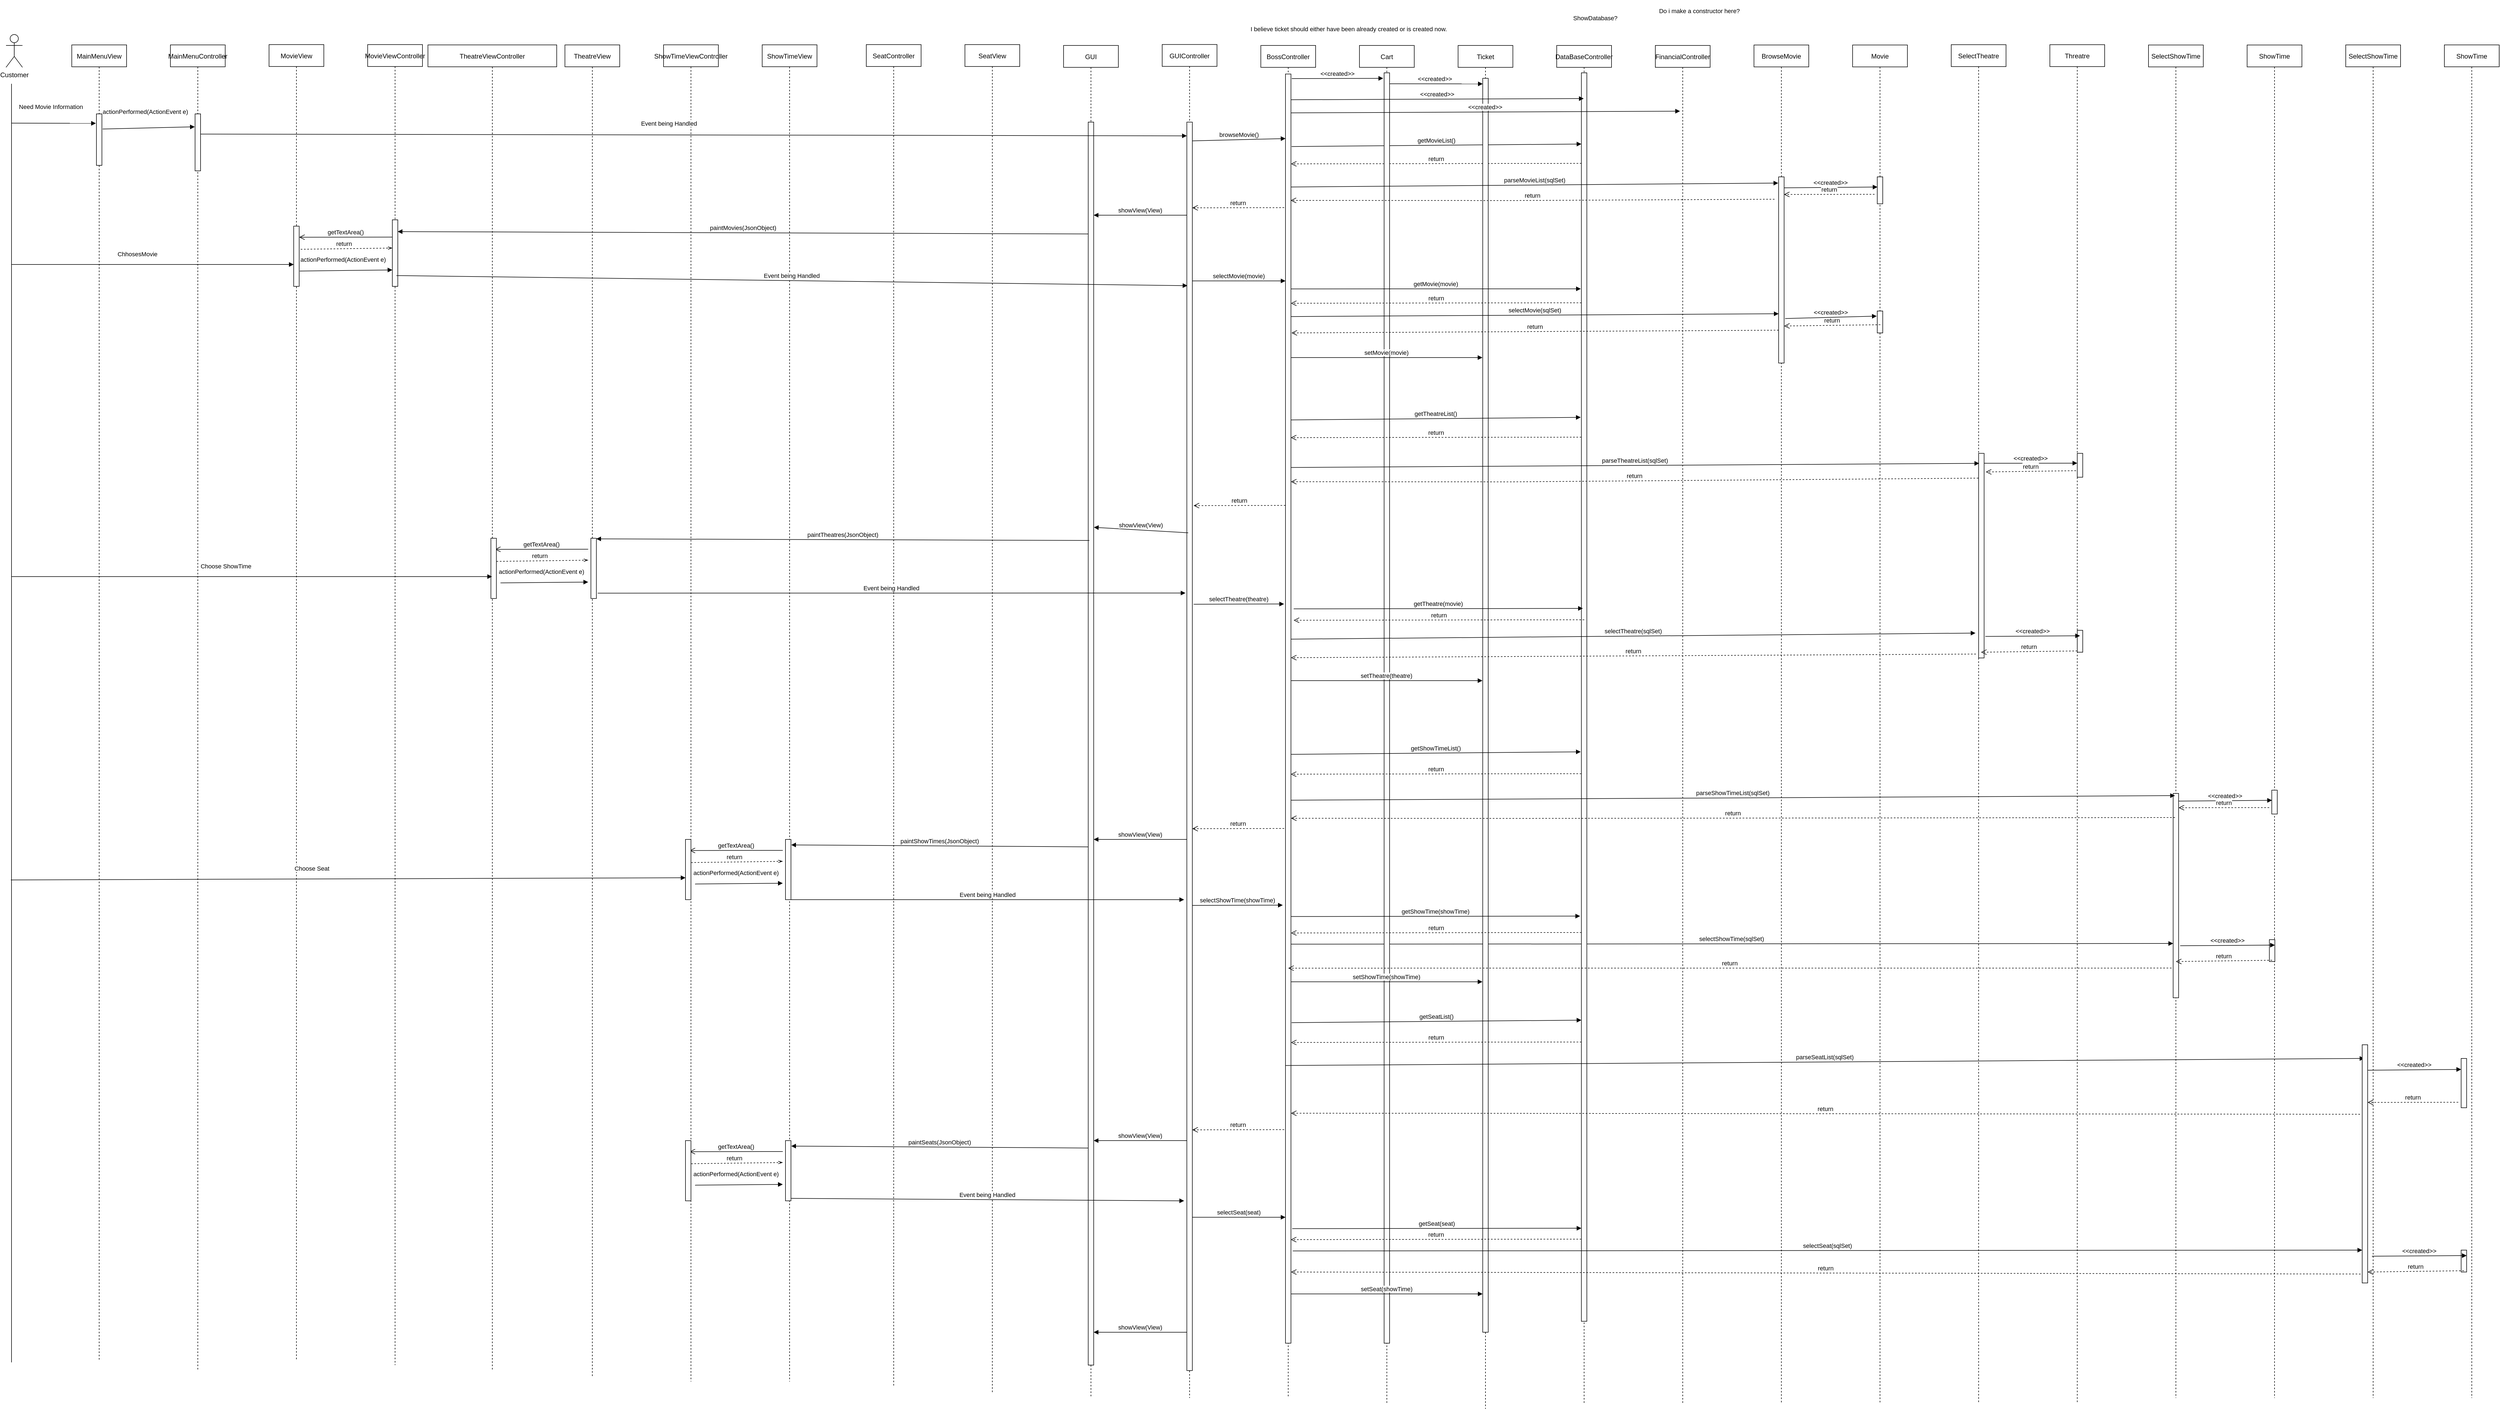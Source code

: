 <mxfile version="13.10.0" type="device"><diagram id="RpcwMZ3hJ1o9VPm2dOrJ" name="Page-1"><mxGraphModel dx="7221" dy="3519" grid="1" gridSize="10" guides="1" tooltips="1" connect="1" arrows="1" fold="1" page="1" pageScale="1" pageWidth="827" pageHeight="1169" math="0" shadow="0"><root><mxCell id="0"/><mxCell id="1" parent="0"/><mxCell id="SmkIMqeIg3POfSPbGRKb-4" value="GUI" style="shape=umlLifeline;perimeter=lifelinePerimeter;container=1;collapsible=0;recursiveResize=0;rounded=0;shadow=0;strokeWidth=1;" vertex="1" parent="1"><mxGeometry x="120" y="80" width="100" height="2470" as="geometry"/></mxCell><mxCell id="SmkIMqeIg3POfSPbGRKb-5" value="BossController" style="shape=umlLifeline;perimeter=lifelinePerimeter;container=1;collapsible=0;recursiveResize=0;rounded=0;shadow=0;strokeWidth=1;" vertex="1" parent="1"><mxGeometry x="480" y="80" width="100" height="2470" as="geometry"/></mxCell><mxCell id="SmkIMqeIg3POfSPbGRKb-6" value="Cart" style="shape=umlLifeline;perimeter=lifelinePerimeter;container=1;collapsible=0;recursiveResize=0;rounded=0;shadow=0;strokeWidth=1;" vertex="1" parent="1"><mxGeometry x="660" y="80" width="100" height="2480" as="geometry"/></mxCell><mxCell id="SmkIMqeIg3POfSPbGRKb-7" value="&lt;&lt;created&gt;&gt;" style="verticalAlign=bottom;endArrow=block;entryX=-0.168;entryY=0.053;shadow=0;strokeWidth=1;exitX=1.152;exitY=0.05;exitDx=0;exitDy=0;exitPerimeter=0;entryDx=0;entryDy=0;entryPerimeter=0;" edge="1" parent="1"><mxGeometry relative="1" as="geometry"><mxPoint x="536.52" y="140.5" as="sourcePoint"/><mxPoint x="703.32" y="140.07" as="targetPoint"/></mxGeometry></mxCell><mxCell id="SmkIMqeIg3POfSPbGRKb-8" value="I believe ticket should either have been already created or is created now." style="edgeLabel;html=1;align=center;verticalAlign=middle;resizable=0;points=[];" vertex="1" connectable="0" parent="SmkIMqeIg3POfSPbGRKb-7"><mxGeometry x="0.164" y="1" relative="1" as="geometry"><mxPoint x="6.14" y="-89" as="offset"/></mxGeometry></mxCell><mxCell id="SmkIMqeIg3POfSPbGRKb-9" value="Ticket" style="shape=umlLifeline;perimeter=lifelinePerimeter;container=1;collapsible=0;recursiveResize=0;rounded=0;shadow=0;strokeWidth=1;" vertex="1" parent="1"><mxGeometry x="840" y="80" width="100" height="2490" as="geometry"/></mxCell><mxCell id="SmkIMqeIg3POfSPbGRKb-10" value="&lt;&lt;created&gt;&gt;" style="verticalAlign=bottom;endArrow=block;entryX=-0.086;entryY=0.001;shadow=0;strokeWidth=1;entryDx=0;entryDy=0;entryPerimeter=0;" edge="1" parent="1"><mxGeometry relative="1" as="geometry"><mxPoint x="710.86" y="150" as="sourcePoint"/><mxPoint x="885" y="150.19" as="targetPoint"/></mxGeometry></mxCell><mxCell id="SmkIMqeIg3POfSPbGRKb-11" value="BrowseMovie" style="shape=umlLifeline;perimeter=lifelinePerimeter;container=1;collapsible=0;recursiveResize=0;rounded=0;shadow=0;strokeWidth=1;" vertex="1" parent="1"><mxGeometry x="1380" y="79.17" width="100" height="2480.83" as="geometry"/></mxCell><mxCell id="SmkIMqeIg3POfSPbGRKb-12" value="Movie" style="shape=umlLifeline;perimeter=lifelinePerimeter;container=1;collapsible=0;recursiveResize=0;rounded=0;shadow=0;strokeWidth=1;" vertex="1" parent="1"><mxGeometry x="1560" y="79.17" width="100" height="2480.83" as="geometry"/></mxCell><mxCell id="SmkIMqeIg3POfSPbGRKb-13" value="" style="points=[];perimeter=orthogonalPerimeter;rounded=0;shadow=0;strokeWidth=1;" vertex="1" parent="SmkIMqeIg3POfSPbGRKb-12"><mxGeometry x="45" y="240.83" width="10" height="49.17" as="geometry"/></mxCell><mxCell id="SmkIMqeIg3POfSPbGRKb-47" value="" style="points=[];perimeter=orthogonalPerimeter;rounded=0;shadow=0;strokeWidth=1;" vertex="1" parent="SmkIMqeIg3POfSPbGRKb-12"><mxGeometry x="45" y="485.83" width="10" height="40" as="geometry"/></mxCell><mxCell id="SmkIMqeIg3POfSPbGRKb-14" value="SelectTheatre" style="shape=umlLifeline;perimeter=lifelinePerimeter;container=1;collapsible=0;recursiveResize=0;rounded=0;shadow=0;strokeWidth=1;" vertex="1" parent="1"><mxGeometry x="1740" y="78.6" width="100" height="2481.4" as="geometry"/></mxCell><mxCell id="SmkIMqeIg3POfSPbGRKb-15" value="" style="points=[];perimeter=orthogonalPerimeter;rounded=0;shadow=0;strokeWidth=1;" vertex="1" parent="SmkIMqeIg3POfSPbGRKb-14"><mxGeometry x="50" y="746.31" width="10" height="373.69" as="geometry"/></mxCell><mxCell id="SmkIMqeIg3POfSPbGRKb-255" value="selectShowTime(sqlSet)" style="verticalAlign=bottom;endArrow=block;entryX=-0.3;entryY=0.779;shadow=0;strokeWidth=1;entryDx=0;entryDy=0;entryPerimeter=0;" edge="1" parent="SmkIMqeIg3POfSPbGRKb-14"><mxGeometry relative="1" as="geometry"><mxPoint x="-1206.72" y="1642.69" as="sourcePoint"/><mxPoint x="405" y="1641.398" as="targetPoint"/></mxGeometry></mxCell><mxCell id="SmkIMqeIg3POfSPbGRKb-16" value="Threatre" style="shape=umlLifeline;perimeter=lifelinePerimeter;container=1;collapsible=0;recursiveResize=0;rounded=0;shadow=0;strokeWidth=1;" vertex="1" parent="1"><mxGeometry x="1920" y="78.6" width="100" height="2481.4" as="geometry"/></mxCell><mxCell id="SmkIMqeIg3POfSPbGRKb-17" value="" style="points=[];perimeter=orthogonalPerimeter;rounded=0;shadow=0;strokeWidth=1;" vertex="1" parent="SmkIMqeIg3POfSPbGRKb-16"><mxGeometry x="50" y="746.31" width="10" height="43.63" as="geometry"/></mxCell><mxCell id="SmkIMqeIg3POfSPbGRKb-18" value="SelectShowTime" style="shape=umlLifeline;perimeter=lifelinePerimeter;container=1;collapsible=0;recursiveResize=0;rounded=0;shadow=0;strokeWidth=1;" vertex="1" parent="1"><mxGeometry x="2100" y="79.17" width="100" height="2470.83" as="geometry"/></mxCell><mxCell id="SmkIMqeIg3POfSPbGRKb-268" value="" style="points=[];perimeter=orthogonalPerimeter;rounded=0;shadow=0;strokeWidth=1;" vertex="1" parent="SmkIMqeIg3POfSPbGRKb-18"><mxGeometry x="45" y="1366.81" width="10" height="373.19" as="geometry"/></mxCell><mxCell id="SmkIMqeIg3POfSPbGRKb-19" value="ShowTime" style="shape=umlLifeline;perimeter=lifelinePerimeter;container=1;collapsible=0;recursiveResize=0;rounded=0;shadow=0;strokeWidth=1;" vertex="1" parent="1"><mxGeometry x="2280" y="79.17" width="100" height="2470.83" as="geometry"/></mxCell><mxCell id="SmkIMqeIg3POfSPbGRKb-269" value="" style="points=[];perimeter=orthogonalPerimeter;rounded=0;shadow=0;strokeWidth=1;" vertex="1" parent="SmkIMqeIg3POfSPbGRKb-19"><mxGeometry x="45" y="1360.83" width="10" height="43.63" as="geometry"/></mxCell><mxCell id="SmkIMqeIg3POfSPbGRKb-270" value="&lt;&lt;created&gt;&gt;" style="verticalAlign=bottom;endArrow=block;shadow=0;strokeWidth=1;exitX=1.133;exitY=0.064;exitDx=0;exitDy=0;exitPerimeter=0;entryX=0.171;entryY=0.054;entryDx=0;entryDy=0;entryPerimeter=0;" edge="1" parent="SmkIMqeIg3POfSPbGRKb-19"><mxGeometry relative="1" as="geometry"><mxPoint x="-125.0" y="1380.83" as="sourcePoint"/><mxPoint x="45.38" y="1379.39" as="targetPoint"/></mxGeometry></mxCell><mxCell id="SmkIMqeIg3POfSPbGRKb-271" value="return" style="verticalAlign=bottom;endArrow=open;dashed=1;endSize=8;shadow=0;strokeWidth=1;entryX=0.971;entryY=0.357;entryDx=0;entryDy=0;entryPerimeter=0;" edge="1" parent="SmkIMqeIg3POfSPbGRKb-19"><mxGeometry relative="1" as="geometry"><mxPoint x="-125.0" y="1392.96" as="targetPoint"/><mxPoint x="40.29" y="1392.66" as="sourcePoint"/></mxGeometry></mxCell><mxCell id="SmkIMqeIg3POfSPbGRKb-22" value="DataBaseController" style="shape=umlLifeline;perimeter=lifelinePerimeter;container=1;collapsible=0;recursiveResize=0;rounded=0;shadow=0;strokeWidth=1;" vertex="1" parent="1"><mxGeometry x="1020" y="80" width="100" height="2480" as="geometry"/></mxCell><mxCell id="SmkIMqeIg3POfSPbGRKb-23" value="FinancialController" style="shape=umlLifeline;perimeter=lifelinePerimeter;container=1;collapsible=0;recursiveResize=0;rounded=0;shadow=0;strokeWidth=1;" vertex="1" parent="1"><mxGeometry x="1200" y="80" width="100" height="2480" as="geometry"/></mxCell><mxCell id="SmkIMqeIg3POfSPbGRKb-26" value="ShowDatabase?" style="edgeLabel;html=1;align=center;verticalAlign=middle;resizable=0;points=[];" vertex="1" connectable="0" parent="1"><mxGeometry x="1090.001" y="30.0" as="geometry"/></mxCell><mxCell id="SmkIMqeIg3POfSPbGRKb-27" value="&lt;br&gt;Do i make a constructor here?" style="edgeLabel;html=1;align=center;verticalAlign=middle;resizable=0;points=[];" vertex="1" connectable="0" parent="1"><mxGeometry x="1279.998" y="10.0" as="geometry"/></mxCell><mxCell id="SmkIMqeIg3POfSPbGRKb-31" value="return" style="verticalAlign=bottom;endArrow=open;dashed=1;endSize=8;exitX=0.055;exitY=0.19;shadow=0;strokeWidth=1;exitDx=0;exitDy=0;exitPerimeter=0;entryX=1.029;entryY=0.194;entryDx=0;entryDy=0;entryPerimeter=0;" edge="1" parent="1"><mxGeometry relative="1" as="geometry"><mxPoint x="535" y="296.25" as="targetPoint"/><mxPoint x="1065.26" y="295.41" as="sourcePoint"/><Array as="points"><mxPoint x="934.71" y="295.51"/></Array></mxGeometry></mxCell><mxCell id="SmkIMqeIg3POfSPbGRKb-37" value="getMovieList()" style="verticalAlign=bottom;endArrow=block;shadow=0;strokeWidth=1;exitX=1.12;exitY=0.631;exitDx=0;exitDy=0;exitPerimeter=0;" edge="1" parent="1"><mxGeometry relative="1" as="geometry"><mxPoint x="536.2" y="264.68" as="sourcePoint"/><mxPoint x="1065" y="260" as="targetPoint"/></mxGeometry></mxCell><mxCell id="SmkIMqeIg3POfSPbGRKb-39" value="browseMovie()" style="verticalAlign=bottom;endArrow=block;entryX=0;entryY=0.093;shadow=0;strokeWidth=1;entryDx=0;entryDy=0;entryPerimeter=0;exitX=1.043;exitY=0.015;exitDx=0;exitDy=0;exitPerimeter=0;" edge="1" parent="1" source="SmkIMqeIg3POfSPbGRKb-212"><mxGeometry relative="1" as="geometry"><mxPoint x="360" y="250.47" as="sourcePoint"/><mxPoint x="525" y="250" as="targetPoint"/></mxGeometry></mxCell><mxCell id="SmkIMqeIg3POfSPbGRKb-41" value="return" style="verticalAlign=bottom;endArrow=open;dashed=1;endSize=8;exitX=0;exitY=0.39;shadow=0;strokeWidth=1;exitDx=0;exitDy=0;exitPerimeter=0;entryX=1.24;entryY=0.433;entryDx=0;entryDy=0;entryPerimeter=0;" edge="1" parent="1"><mxGeometry relative="1" as="geometry"><mxPoint x="355" y="376.54" as="targetPoint"/><mxPoint x="522.6" y="376.17" as="sourcePoint"/></mxGeometry></mxCell><mxCell id="SmkIMqeIg3POfSPbGRKb-43" value="&lt;&lt;created&gt;&gt;" style="verticalAlign=bottom;endArrow=block;shadow=0;strokeWidth=1;exitX=1.133;exitY=0.064;exitDx=0;exitDy=0;exitPerimeter=0;entryX=0.171;entryY=0.054;entryDx=0;entryDy=0;entryPerimeter=0;" edge="1" parent="1"><mxGeometry relative="1" as="geometry"><mxPoint x="1435" y="340" as="sourcePoint"/><mxPoint x="1605.38" y="338.56" as="targetPoint"/></mxGeometry></mxCell><mxCell id="SmkIMqeIg3POfSPbGRKb-44" value="return" style="verticalAlign=bottom;endArrow=open;dashed=1;endSize=8;shadow=0;strokeWidth=1;entryX=0.971;entryY=0.357;entryDx=0;entryDy=0;entryPerimeter=0;" edge="1" parent="1"><mxGeometry relative="1" as="geometry"><mxPoint x="1434.71" y="352.13" as="targetPoint"/><mxPoint x="1600" y="351.83" as="sourcePoint"/></mxGeometry></mxCell><mxCell id="SmkIMqeIg3POfSPbGRKb-45" value="return" style="verticalAlign=bottom;endArrow=open;dashed=1;endSize=8;shadow=0;strokeWidth=1;entryX=1.24;entryY=0.811;entryDx=0;entryDy=0;entryPerimeter=0;exitX=0.3;exitY=0.993;exitDx=0;exitDy=0;exitPerimeter=0;" edge="1" parent="1"><mxGeometry relative="1" as="geometry"><mxPoint x="1435" y="592.37" as="targetPoint"/><mxPoint x="1610.6" y="590.0" as="sourcePoint"/></mxGeometry></mxCell><mxCell id="SmkIMqeIg3POfSPbGRKb-46" value="&lt;&lt;created&gt;&gt;" style="verticalAlign=bottom;endArrow=block;shadow=0;strokeWidth=1;exitX=1.186;exitY=0.761;exitDx=0;exitDy=0;exitPerimeter=0;entryX=-0.095;entryY=0.233;entryDx=0;entryDy=0;entryPerimeter=0;" edge="1" parent="1" source="SmkIMqeIg3POfSPbGRKb-71" target="SmkIMqeIg3POfSPbGRKb-47"><mxGeometry relative="1" as="geometry"><mxPoint x="1435" y="611.17" as="sourcePoint"/><mxPoint x="1607.8" y="610" as="targetPoint"/></mxGeometry></mxCell><mxCell id="SmkIMqeIg3POfSPbGRKb-48" value="" style="points=[];perimeter=orthogonalPerimeter;rounded=0;shadow=0;strokeWidth=1;" vertex="1" parent="1"><mxGeometry x="705" y="130" width="10" height="2320" as="geometry"/></mxCell><mxCell id="SmkIMqeIg3POfSPbGRKb-49" value="" style="points=[];perimeter=orthogonalPerimeter;rounded=0;shadow=0;strokeWidth=1;" vertex="1" parent="1"><mxGeometry x="885" y="140" width="10" height="2290" as="geometry"/></mxCell><mxCell id="SmkIMqeIg3POfSPbGRKb-50" value="" style="points=[];perimeter=orthogonalPerimeter;rounded=0;shadow=0;strokeWidth=1;" vertex="1" parent="1"><mxGeometry x="525" y="132.17" width="10" height="2317.83" as="geometry"/></mxCell><mxCell id="SmkIMqeIg3POfSPbGRKb-51" value="" style="points=[];perimeter=orthogonalPerimeter;rounded=0;shadow=0;strokeWidth=1;" vertex="1" parent="1"><mxGeometry x="1065" y="130" width="10" height="2280" as="geometry"/></mxCell><mxCell id="SmkIMqeIg3POfSPbGRKb-52" value="" style="points=[];perimeter=orthogonalPerimeter;rounded=0;shadow=0;strokeWidth=1;" vertex="1" parent="1"><mxGeometry x="1970" y="1148.11" width="10" height="40" as="geometry"/></mxCell><mxCell id="SmkIMqeIg3POfSPbGRKb-54" value="return" style="verticalAlign=bottom;endArrow=open;dashed=1;endSize=8;exitX=0.055;exitY=0.19;shadow=0;strokeWidth=1;exitDx=0;exitDy=0;exitPerimeter=0;entryX=1.029;entryY=0.194;entryDx=0;entryDy=0;entryPerimeter=0;" edge="1" parent="1"><mxGeometry relative="1" as="geometry"><mxPoint x="534.74" y="796.25" as="targetPoint"/><mxPoint x="1065" y="795.41" as="sourcePoint"/><Array as="points"><mxPoint x="934.45" y="795.51"/></Array></mxGeometry></mxCell><mxCell id="SmkIMqeIg3POfSPbGRKb-55" value="parseTheatreList(sqlSet)" style="verticalAlign=bottom;endArrow=block;shadow=0;strokeWidth=1;exitX=1.24;exitY=0.296;exitDx=0;exitDy=0;exitPerimeter=0;entryX=0.105;entryY=0.049;entryDx=0;entryDy=0;entryPerimeter=0;" edge="1" parent="1" target="SmkIMqeIg3POfSPbGRKb-15"><mxGeometry relative="1" as="geometry"><mxPoint x="535" y="850.69" as="sourcePoint"/><mxPoint x="1786.41" y="844.15" as="targetPoint"/></mxGeometry></mxCell><mxCell id="SmkIMqeIg3POfSPbGRKb-56" value="return" style="verticalAlign=bottom;endArrow=open;dashed=1;endSize=8;exitX=0.496;exitY=0.319;shadow=0;strokeWidth=1;exitDx=0;exitDy=0;exitPerimeter=0;entryX=0.944;entryY=0.704;entryDx=0;entryDy=0;entryPerimeter=0;" edge="1" parent="1" source="SmkIMqeIg3POfSPbGRKb-14"><mxGeometry relative="1" as="geometry"><mxPoint x="535" y="876.692" as="targetPoint"/><mxPoint x="1782.5" y="874.96" as="sourcePoint"/><Array as="points"><mxPoint x="939.7" y="876.97"/></Array></mxGeometry></mxCell><mxCell id="SmkIMqeIg3POfSPbGRKb-57" value="selectTheatre(sqlSet)" style="verticalAlign=bottom;endArrow=block;entryX=-0.083;entryY=0.654;shadow=0;strokeWidth=1;entryDx=0;entryDy=0;entryPerimeter=0;" edge="1" parent="1"><mxGeometry relative="1" as="geometry"><mxPoint x="535.28" y="1164.19" as="sourcePoint"/><mxPoint x="1784.17" y="1153.13" as="targetPoint"/></mxGeometry></mxCell><mxCell id="SmkIMqeIg3POfSPbGRKb-58" value="return" style="verticalAlign=bottom;endArrow=open;dashed=1;endSize=8;shadow=0;strokeWidth=1;entryX=1.2;entryY=0.599;entryDx=0;entryDy=0;entryPerimeter=0;exitX=0;exitY=0.949;exitDx=0;exitDy=0;exitPerimeter=0;" edge="1" parent="1"><mxGeometry relative="1" as="geometry"><mxPoint x="535" y="1198.11" as="targetPoint"/><mxPoint x="1785" y="1191.48" as="sourcePoint"/></mxGeometry></mxCell><mxCell id="SmkIMqeIg3POfSPbGRKb-59" value="setTheatre(theatre)" style="verticalAlign=bottom;endArrow=block;shadow=0;strokeWidth=1;entryX=-0.057;entryY=0.777;entryDx=0;entryDy=0;entryPerimeter=0;" edge="1" parent="1"><mxGeometry relative="1" as="geometry"><mxPoint x="535" y="1240.0" as="sourcePoint"/><mxPoint x="884.43" y="1240.0" as="targetPoint"/></mxGeometry></mxCell><mxCell id="SmkIMqeIg3POfSPbGRKb-61" value="getTheatreList()" style="verticalAlign=bottom;endArrow=block;shadow=0;strokeWidth=1;exitX=1.12;exitY=0.631;exitDx=0;exitDy=0;exitPerimeter=0;" edge="1" parent="1"><mxGeometry relative="1" as="geometry"><mxPoint x="535" y="763.86" as="sourcePoint"/><mxPoint x="1063.8" y="759.18" as="targetPoint"/></mxGeometry></mxCell><mxCell id="SmkIMqeIg3POfSPbGRKb-63" value="return" style="verticalAlign=bottom;endArrow=open;dashed=1;endSize=8;exitX=0;exitY=0.39;shadow=0;strokeWidth=1;exitDx=0;exitDy=0;exitPerimeter=0;entryX=1.24;entryY=0.433;entryDx=0;entryDy=0;entryPerimeter=0;" edge="1" parent="1"><mxGeometry relative="1" as="geometry"><mxPoint x="355" y="1510.37" as="targetPoint"/><mxPoint x="522.6" y="1510.0" as="sourcePoint"/></mxGeometry></mxCell><mxCell id="SmkIMqeIg3POfSPbGRKb-65" value="&lt;&lt;created&gt;&gt;" style="verticalAlign=bottom;endArrow=block;shadow=0;strokeWidth=1;entryX=0;entryY=0.411;entryDx=0;entryDy=0;entryPerimeter=0;" edge="1" parent="1" target="SmkIMqeIg3POfSPbGRKb-17"><mxGeometry relative="1" as="geometry"><mxPoint x="1800" y="843" as="sourcePoint"/><mxPoint x="1965.38" y="843.47" as="targetPoint"/></mxGeometry></mxCell><mxCell id="SmkIMqeIg3POfSPbGRKb-66" value="return" style="verticalAlign=bottom;endArrow=open;dashed=1;endSize=8;shadow=0;strokeWidth=1;entryX=1.314;entryY=0.091;entryDx=0;entryDy=0;entryPerimeter=0;exitX=-0.229;exitY=0.726;exitDx=0;exitDy=0;exitPerimeter=0;" edge="1" parent="1" source="SmkIMqeIg3POfSPbGRKb-17" target="SmkIMqeIg3POfSPbGRKb-15"><mxGeometry relative="1" as="geometry"><mxPoint x="1795" y="857.04" as="targetPoint"/><mxPoint x="1960.29" y="856.74" as="sourcePoint"/></mxGeometry></mxCell><mxCell id="SmkIMqeIg3POfSPbGRKb-67" value="return" style="verticalAlign=bottom;endArrow=open;dashed=1;endSize=8;shadow=0;strokeWidth=1;entryX=1.24;entryY=0.811;entryDx=0;entryDy=0;entryPerimeter=0;exitX=0.3;exitY=0.993;exitDx=0;exitDy=0;exitPerimeter=0;" edge="1" parent="1"><mxGeometry relative="1" as="geometry"><mxPoint x="1794.4" y="1188.11" as="targetPoint"/><mxPoint x="1970" y="1185.74" as="sourcePoint"/></mxGeometry></mxCell><mxCell id="SmkIMqeIg3POfSPbGRKb-68" value="&lt;&lt;created&gt;&gt;" style="verticalAlign=bottom;endArrow=block;shadow=0;strokeWidth=1;exitX=1.08;exitY=0.611;exitDx=0;exitDy=0;exitPerimeter=0;entryX=-0.14;entryY=0.433;entryDx=0;entryDy=0;entryPerimeter=0;" edge="1" parent="1"><mxGeometry relative="1" as="geometry"><mxPoint x="1802.2" y="1159.28" as="sourcePoint"/><mxPoint x="1975" y="1158.11" as="targetPoint"/></mxGeometry></mxCell><mxCell id="SmkIMqeIg3POfSPbGRKb-69" value="getMovie(movie)" style="verticalAlign=bottom;endArrow=block;shadow=0;strokeWidth=1;entryX=-0.1;entryY=0.173;entryDx=0;entryDy=0;entryPerimeter=0;" edge="1" parent="1" target="SmkIMqeIg3POfSPbGRKb-51"><mxGeometry relative="1" as="geometry"><mxPoint x="535" y="524.58" as="sourcePoint"/><mxPoint x="1069.5" y="524.58" as="targetPoint"/></mxGeometry></mxCell><mxCell id="SmkIMqeIg3POfSPbGRKb-70" value="return" style="verticalAlign=bottom;endArrow=open;dashed=1;endSize=8;exitX=0.055;exitY=0.19;shadow=0;strokeWidth=1;exitDx=0;exitDy=0;exitPerimeter=0;entryX=1.029;entryY=0.194;entryDx=0;entryDy=0;entryPerimeter=0;" edge="1" parent="1"><mxGeometry relative="1" as="geometry"><mxPoint x="535" y="550.84" as="targetPoint"/><mxPoint x="1065.26" y="550" as="sourcePoint"/><Array as="points"><mxPoint x="934.71" y="550.1"/></Array></mxGeometry></mxCell><mxCell id="SmkIMqeIg3POfSPbGRKb-71" value="" style="points=[];perimeter=orthogonalPerimeter;rounded=0;shadow=0;strokeWidth=1;" vertex="1" parent="1"><mxGeometry x="1425" y="320" width="10" height="340" as="geometry"/></mxCell><mxCell id="SmkIMqeIg3POfSPbGRKb-73" value="getTheatre(movie)" style="verticalAlign=bottom;endArrow=block;entryX=-0.228;entryY=0.227;shadow=0;strokeWidth=1;entryDx=0;entryDy=0;entryPerimeter=0;" edge="1" parent="1"><mxGeometry relative="1" as="geometry"><mxPoint x="540" y="1108.9" as="sourcePoint"/><mxPoint x="1067.72" y="1108.11" as="targetPoint"/></mxGeometry></mxCell><mxCell id="SmkIMqeIg3POfSPbGRKb-74" value="return" style="verticalAlign=bottom;endArrow=open;dashed=1;endSize=8;exitX=0.055;exitY=0.19;shadow=0;strokeWidth=1;exitDx=0;exitDy=0;exitPerimeter=0;entryX=1.029;entryY=0.194;entryDx=0;entryDy=0;entryPerimeter=0;" edge="1" parent="1"><mxGeometry relative="1" as="geometry"><mxPoint x="540" y="1129.74" as="targetPoint"/><mxPoint x="1070.26" y="1128.9" as="sourcePoint"/><Array as="points"><mxPoint x="939.71" y="1129.0"/></Array></mxGeometry></mxCell><mxCell id="SmkIMqeIg3POfSPbGRKb-75" value="return" style="verticalAlign=bottom;endArrow=open;dashed=1;endSize=8;exitX=0.055;exitY=0.19;shadow=0;strokeWidth=1;exitDx=0;exitDy=0;exitPerimeter=0;entryX=1.029;entryY=0.194;entryDx=0;entryDy=0;entryPerimeter=0;" edge="1" parent="1"><mxGeometry relative="1" as="geometry"><mxPoint x="534.74" y="1410.84" as="targetPoint"/><mxPoint x="1065" y="1410" as="sourcePoint"/><Array as="points"><mxPoint x="934.45" y="1410.1"/></Array></mxGeometry></mxCell><mxCell id="SmkIMqeIg3POfSPbGRKb-82" value="getShowTimeList()" style="verticalAlign=bottom;endArrow=block;shadow=0;strokeWidth=1;exitX=1.12;exitY=0.631;exitDx=0;exitDy=0;exitPerimeter=0;" edge="1" parent="1"><mxGeometry relative="1" as="geometry"><mxPoint x="535" y="1374.68" as="sourcePoint"/><mxPoint x="1063.8" y="1370.0" as="targetPoint"/></mxGeometry></mxCell><mxCell id="SmkIMqeIg3POfSPbGRKb-83" value="selectShowTime(showTime)" style="verticalAlign=bottom;endArrow=block;entryX=0;entryY=0.093;shadow=0;strokeWidth=1;entryDx=0;entryDy=0;entryPerimeter=0;" edge="1" parent="1"><mxGeometry relative="1" as="geometry"><mxPoint x="355" y="1650.47" as="sourcePoint"/><mxPoint x="520" y="1650" as="targetPoint"/></mxGeometry></mxCell><mxCell id="SmkIMqeIg3POfSPbGRKb-94" value="return" style="verticalAlign=bottom;endArrow=open;dashed=1;endSize=8;exitX=0.055;exitY=0.19;shadow=0;strokeWidth=1;exitDx=0;exitDy=0;exitPerimeter=0;entryX=1.029;entryY=0.194;entryDx=0;entryDy=0;entryPerimeter=0;" edge="1" parent="1"><mxGeometry relative="1" as="geometry"><mxPoint x="535.0" y="1900.84" as="targetPoint"/><mxPoint x="1065.26" y="1900.0" as="sourcePoint"/><Array as="points"><mxPoint x="934.71" y="1900.1"/></Array></mxGeometry></mxCell><mxCell id="SmkIMqeIg3POfSPbGRKb-96" value="return" style="verticalAlign=bottom;endArrow=open;dashed=1;endSize=8;exitX=-0.5;exitY=0.219;shadow=0;strokeWidth=1;exitDx=0;exitDy=0;exitPerimeter=0;entryX=0.944;entryY=0.704;entryDx=0;entryDy=0;entryPerimeter=0;" edge="1" parent="1"><mxGeometry relative="1" as="geometry"><mxPoint x="535" y="2030.002" as="targetPoint"/><mxPoint x="2486" y="2031.942" as="sourcePoint"/><Array as="points"><mxPoint x="939.7" y="2030.28"/></Array></mxGeometry></mxCell><mxCell id="SmkIMqeIg3POfSPbGRKb-97" value="selectSeat(sqlSet)" style="verticalAlign=bottom;endArrow=block;entryX=-0.4;entryY=0.784;shadow=0;strokeWidth=1;entryDx=0;entryDy=0;entryPerimeter=0;" edge="1" parent="1"><mxGeometry relative="1" as="geometry"><mxPoint x="538.28" y="2281.55" as="sourcePoint"/><mxPoint x="2490" y="2280.004" as="targetPoint"/></mxGeometry></mxCell><mxCell id="SmkIMqeIg3POfSPbGRKb-98" value="return" style="verticalAlign=bottom;endArrow=open;dashed=1;endSize=8;shadow=0;strokeWidth=1;entryX=1.2;entryY=0.599;entryDx=0;entryDy=0;entryPerimeter=0;exitX=-0.4;exitY=0.975;exitDx=0;exitDy=0;exitPerimeter=0;" edge="1" parent="1"><mxGeometry relative="1" as="geometry"><mxPoint x="535" y="2320.0" as="targetPoint"/><mxPoint x="2487" y="2323.694" as="sourcePoint"/></mxGeometry></mxCell><mxCell id="SmkIMqeIg3POfSPbGRKb-99" value="setSeat(showTime)" style="verticalAlign=bottom;endArrow=block;shadow=0;strokeWidth=1;entryX=-0.057;entryY=0.777;entryDx=0;entryDy=0;entryPerimeter=0;" edge="1" parent="1"><mxGeometry relative="1" as="geometry"><mxPoint x="535.29" y="2360.0" as="sourcePoint"/><mxPoint x="884.72" y="2360.0" as="targetPoint"/></mxGeometry></mxCell><mxCell id="SmkIMqeIg3POfSPbGRKb-101" value="getSeatList()" style="verticalAlign=bottom;endArrow=block;shadow=0;strokeWidth=1;exitX=1.12;exitY=0.631;exitDx=0;exitDy=0;exitPerimeter=0;" edge="1" parent="1"><mxGeometry relative="1" as="geometry"><mxPoint x="536.2" y="1864.68" as="sourcePoint"/><mxPoint x="1065.0" y="1860.0" as="targetPoint"/></mxGeometry></mxCell><mxCell id="SmkIMqeIg3POfSPbGRKb-104" value="selectSeat(seat)" style="verticalAlign=bottom;endArrow=block;entryX=0;entryY=0;shadow=0;strokeWidth=1;" edge="1" parent="1"><mxGeometry relative="1" as="geometry"><mxPoint x="355" y="2220" as="sourcePoint"/><mxPoint x="525" y="2220" as="targetPoint"/></mxGeometry></mxCell><mxCell id="SmkIMqeIg3POfSPbGRKb-105" value="getSeat(seat)" style="verticalAlign=bottom;endArrow=block;entryX=-0.228;entryY=0.227;shadow=0;strokeWidth=1;entryDx=0;entryDy=0;entryPerimeter=0;" edge="1" parent="1"><mxGeometry relative="1" as="geometry"><mxPoint x="537.28" y="2240.79" as="sourcePoint"/><mxPoint x="1065.0" y="2240.0" as="targetPoint"/></mxGeometry></mxCell><mxCell id="SmkIMqeIg3POfSPbGRKb-106" value="return" style="verticalAlign=bottom;endArrow=open;dashed=1;endSize=8;exitX=0.055;exitY=0.19;shadow=0;strokeWidth=1;exitDx=0;exitDy=0;exitPerimeter=0;entryX=1.029;entryY=0.194;entryDx=0;entryDy=0;entryPerimeter=0;" edge="1" parent="1"><mxGeometry relative="1" as="geometry"><mxPoint x="534.74" y="2260.84" as="targetPoint"/><mxPoint x="1065.0" y="2260" as="sourcePoint"/><Array as="points"><mxPoint x="934.45" y="2260.1"/></Array></mxGeometry></mxCell><mxCell id="SmkIMqeIg3POfSPbGRKb-108" value="SelectShowTime" style="shape=umlLifeline;perimeter=lifelinePerimeter;container=1;collapsible=0;recursiveResize=0;rounded=0;shadow=0;strokeWidth=1;" vertex="1" parent="1"><mxGeometry x="2460" y="79" width="100" height="2471" as="geometry"/></mxCell><mxCell id="SmkIMqeIg3POfSPbGRKb-109" value="ShowTime" style="shape=umlLifeline;perimeter=lifelinePerimeter;container=1;collapsible=0;recursiveResize=0;rounded=0;shadow=0;strokeWidth=1;" vertex="1" parent="1"><mxGeometry x="2640" y="79" width="100" height="2471" as="geometry"/></mxCell><mxCell id="SmkIMqeIg3POfSPbGRKb-117" value="MainMenuView" style="shape=umlLifeline;perimeter=lifelinePerimeter;container=1;collapsible=0;recursiveResize=0;rounded=0;shadow=0;strokeWidth=1;" vertex="1" parent="1"><mxGeometry x="-1690" y="79" width="100" height="2401" as="geometry"/></mxCell><mxCell id="SmkIMqeIg3POfSPbGRKb-138" value="" style="points=[];perimeter=orthogonalPerimeter;rounded=0;shadow=0;strokeWidth=1;" vertex="1" parent="SmkIMqeIg3POfSPbGRKb-117"><mxGeometry x="45" y="126" width="10" height="94" as="geometry"/></mxCell><mxCell id="SmkIMqeIg3POfSPbGRKb-118" value="MainMenuController" style="shape=umlLifeline;perimeter=lifelinePerimeter;container=1;collapsible=0;recursiveResize=0;rounded=0;shadow=0;strokeWidth=1;" vertex="1" parent="1"><mxGeometry x="-1510" y="79" width="100" height="2421" as="geometry"/></mxCell><mxCell id="SmkIMqeIg3POfSPbGRKb-119" value="" style="points=[];perimeter=orthogonalPerimeter;rounded=0;shadow=0;strokeWidth=1;" vertex="1" parent="SmkIMqeIg3POfSPbGRKb-118"><mxGeometry x="45" y="126" width="10" height="104" as="geometry"/></mxCell><mxCell id="SmkIMqeIg3POfSPbGRKb-120" value="MovieView" style="shape=umlLifeline;perimeter=lifelinePerimeter;container=1;collapsible=0;recursiveResize=0;rounded=0;shadow=0;strokeWidth=1;" vertex="1" parent="1"><mxGeometry x="-1330" y="78.43" width="100" height="2401.57" as="geometry"/></mxCell><mxCell id="SmkIMqeIg3POfSPbGRKb-122" value="MovieViewController" style="shape=umlLifeline;perimeter=lifelinePerimeter;container=1;collapsible=0;recursiveResize=0;rounded=0;shadow=0;strokeWidth=1;" vertex="1" parent="1"><mxGeometry x="-1150" y="78.43" width="100" height="2411.57" as="geometry"/></mxCell><mxCell id="SmkIMqeIg3POfSPbGRKb-217" value="return" style="verticalAlign=bottom;endArrow=none;dashed=1;endSize=8;shadow=0;strokeWidth=1;entryX=1.24;entryY=0.811;entryDx=0;entryDy=0;entryPerimeter=0;exitX=0.3;exitY=0.993;exitDx=0;exitDy=0;exitPerimeter=0;endFill=0;startArrow=openThin;startFill=0;" edge="1" parent="SmkIMqeIg3POfSPbGRKb-122"><mxGeometry relative="1" as="geometry"><mxPoint x="-130.6" y="373.94" as="targetPoint"/><mxPoint x="45" y="371.57" as="sourcePoint"/></mxGeometry></mxCell><mxCell id="SmkIMqeIg3POfSPbGRKb-218" value="getTextArea()" style="verticalAlign=bottom;endArrow=open;endSize=8;shadow=0;strokeWidth=1;exitX=0.3;exitY=0.993;exitDx=0;exitDy=0;exitPerimeter=0;startArrow=none;startFill=0;endFill=0;entryX=1;entryY=0.253;entryDx=0;entryDy=0;entryPerimeter=0;" edge="1" parent="SmkIMqeIg3POfSPbGRKb-122"><mxGeometry relative="1" as="geometry"><mxPoint x="-125" y="351.81" as="targetPoint"/><mxPoint x="45" y="351.57" as="sourcePoint"/></mxGeometry></mxCell><mxCell id="SmkIMqeIg3POfSPbGRKb-219" value="actionPerformed(ActionEvent e)" style="verticalAlign=bottom;endArrow=block;shadow=0;strokeWidth=1;exitX=1.1;exitY=0.745;exitDx=0;exitDy=0;exitPerimeter=0;" edge="1" parent="SmkIMqeIg3POfSPbGRKb-122" source="SmkIMqeIg3POfSPbGRKb-220"><mxGeometry x="-0.061" y="11" relative="1" as="geometry"><mxPoint x="-115" y="413.01" as="sourcePoint"/><mxPoint x="45" y="411.57" as="targetPoint"/><mxPoint as="offset"/></mxGeometry></mxCell><mxCell id="SmkIMqeIg3POfSPbGRKb-220" value="" style="points=[];perimeter=orthogonalPerimeter;rounded=0;shadow=0;strokeWidth=1;" vertex="1" parent="SmkIMqeIg3POfSPbGRKb-122"><mxGeometry x="-135" y="331.57" width="10" height="110" as="geometry"/></mxCell><mxCell id="SmkIMqeIg3POfSPbGRKb-221" value="" style="points=[];perimeter=orthogonalPerimeter;rounded=0;shadow=0;strokeWidth=1;" vertex="1" parent="SmkIMqeIg3POfSPbGRKb-122"><mxGeometry x="45" y="320" width="10" height="121.57" as="geometry"/></mxCell><mxCell id="SmkIMqeIg3POfSPbGRKb-124" value="TheatreViewController" style="shape=umlLifeline;perimeter=lifelinePerimeter;container=1;collapsible=0;recursiveResize=0;rounded=0;shadow=0;strokeWidth=1;" vertex="1" parent="1"><mxGeometry x="-1040" y="79" width="235" height="2421" as="geometry"/></mxCell><mxCell id="SmkIMqeIg3POfSPbGRKb-125" value="TheatreView" style="shape=umlLifeline;perimeter=lifelinePerimeter;container=1;collapsible=0;recursiveResize=0;rounded=0;shadow=0;strokeWidth=1;" vertex="1" parent="1"><mxGeometry x="-790" y="79" width="100" height="2431" as="geometry"/></mxCell><mxCell id="SmkIMqeIg3POfSPbGRKb-128" value="Need Movie Information" style="verticalAlign=bottom;endArrow=block;shadow=0;strokeWidth=1;exitX=1.133;exitY=0.064;exitDx=0;exitDy=0;exitPerimeter=0;entryX=-0.1;entryY=0.183;entryDx=0;entryDy=0;entryPerimeter=0;" edge="1" parent="1" target="SmkIMqeIg3POfSPbGRKb-138"><mxGeometry x="-0.064" y="21" relative="1" as="geometry"><mxPoint x="-1800" y="221.85" as="sourcePoint"/><mxPoint x="-1640" y="220.41" as="targetPoint"/><mxPoint as="offset"/></mxGeometry></mxCell><mxCell id="SmkIMqeIg3POfSPbGRKb-144" value="ShowTimeViewController" style="shape=umlLifeline;perimeter=lifelinePerimeter;container=1;collapsible=0;recursiveResize=0;rounded=0;shadow=0;strokeWidth=1;" vertex="1" parent="1"><mxGeometry x="-610" y="78.83" width="100" height="2441.17" as="geometry"/></mxCell><mxCell id="SmkIMqeIg3POfSPbGRKb-145" value="ShowTimeView" style="shape=umlLifeline;perimeter=lifelinePerimeter;container=1;collapsible=0;recursiveResize=0;rounded=0;shadow=0;strokeWidth=1;" vertex="1" parent="1"><mxGeometry x="-430" y="78.83" width="100" height="2441.17" as="geometry"/></mxCell><mxCell id="SmkIMqeIg3POfSPbGRKb-153" value="SeatController" style="shape=umlLifeline;perimeter=lifelinePerimeter;container=1;collapsible=0;recursiveResize=0;rounded=0;shadow=0;strokeWidth=1;" vertex="1" parent="1"><mxGeometry x="-240" y="78.43" width="100" height="2451.57" as="geometry"/></mxCell><mxCell id="SmkIMqeIg3POfSPbGRKb-154" value="SeatView" style="shape=umlLifeline;perimeter=lifelinePerimeter;container=1;collapsible=0;recursiveResize=0;rounded=0;shadow=0;strokeWidth=1;" vertex="1" parent="1"><mxGeometry x="-60" y="78.43" width="100" height="2461.57" as="geometry"/></mxCell><mxCell id="SmkIMqeIg3POfSPbGRKb-162" value="" style="endArrow=none;html=1;" edge="1" parent="1"><mxGeometry width="50" height="50" relative="1" as="geometry"><mxPoint x="-1800" y="2485" as="sourcePoint"/><mxPoint x="-1800" y="150" as="targetPoint"/></mxGeometry></mxCell><mxCell id="SmkIMqeIg3POfSPbGRKb-163" value="Customer" style="shape=umlActor;html=1;verticalLabelPosition=bottom;verticalAlign=top;align=center;" vertex="1" parent="1"><mxGeometry x="-1810" y="60" width="30" height="60" as="geometry"/></mxCell><mxCell id="SmkIMqeIg3POfSPbGRKb-164" value="actionPerformed(ActionEvent e)" style="verticalAlign=bottom;endArrow=block;shadow=0;strokeWidth=1;exitX=1.14;exitY=0.294;exitDx=0;exitDy=0;exitPerimeter=0;entryX=-0.06;entryY=0.227;entryDx=0;entryDy=0;entryPerimeter=0;" edge="1" parent="1" source="SmkIMqeIg3POfSPbGRKb-138" target="SmkIMqeIg3POfSPbGRKb-119"><mxGeometry x="-0.064" y="21" relative="1" as="geometry"><mxPoint x="-1630" y="231.85" as="sourcePoint"/><mxPoint x="-1470" y="230.41" as="targetPoint"/><mxPoint as="offset"/></mxGeometry></mxCell><mxCell id="SmkIMqeIg3POfSPbGRKb-167" value="paintMovies(JsonObject)" style="verticalAlign=bottom;endArrow=none;shadow=0;strokeWidth=1;startArrow=block;startFill=1;endFill=0;entryX=0.1;entryY=0.09;entryDx=0;entryDy=0;entryPerimeter=0;exitX=0.982;exitY=0.177;exitDx=0;exitDy=0;exitPerimeter=0;" edge="1" parent="1" source="SmkIMqeIg3POfSPbGRKb-221" target="SmkIMqeIg3POfSPbGRKb-211"><mxGeometry relative="1" as="geometry"><mxPoint x="-1090" y="420" as="sourcePoint"/><mxPoint x="160" y="420" as="targetPoint"/></mxGeometry></mxCell><mxCell id="SmkIMqeIg3POfSPbGRKb-209" value="GUIController" style="shape=umlLifeline;perimeter=lifelinePerimeter;container=1;collapsible=0;recursiveResize=0;rounded=0;shadow=0;strokeWidth=1;" vertex="1" parent="1"><mxGeometry x="300" y="78.26" width="100" height="2471.74" as="geometry"/></mxCell><mxCell id="SmkIMqeIg3POfSPbGRKb-211" value="" style="points=[];perimeter=orthogonalPerimeter;rounded=0;shadow=0;strokeWidth=1;" vertex="1" parent="1"><mxGeometry x="165" y="220" width="10" height="2270" as="geometry"/></mxCell><mxCell id="SmkIMqeIg3POfSPbGRKb-212" value="" style="points=[];perimeter=orthogonalPerimeter;rounded=0;shadow=0;strokeWidth=1;" vertex="1" parent="1"><mxGeometry x="345" y="220" width="10" height="2280" as="geometry"/></mxCell><mxCell id="SmkIMqeIg3POfSPbGRKb-214" value="selectMovie(movie)" style="verticalAlign=bottom;endArrow=block;entryX=0;entryY=0;shadow=0;strokeWidth=1;" edge="1" parent="1"><mxGeometry relative="1" as="geometry"><mxPoint x="355" y="510.0" as="sourcePoint"/><mxPoint x="525" y="510.0" as="targetPoint"/></mxGeometry></mxCell><mxCell id="SmkIMqeIg3POfSPbGRKb-215" value="showView(View)" style="verticalAlign=bottom;endArrow=none;entryX=0;entryY=0;shadow=0;strokeWidth=1;startArrow=block;startFill=1;endFill=0;" edge="1" parent="1"><mxGeometry relative="1" as="geometry"><mxPoint x="175" y="390.0" as="sourcePoint"/><mxPoint x="345" y="390.0" as="targetPoint"/></mxGeometry></mxCell><mxCell id="SmkIMqeIg3POfSPbGRKb-222" value="Event being Handled" style="verticalAlign=bottom;endArrow=none;endSize=8;shadow=0;strokeWidth=1;exitX=0.1;exitY=0.131;exitDx=0;exitDy=0;exitPerimeter=0;startArrow=block;startFill=1;endFill=0;entryX=1;entryY=0.253;entryDx=0;entryDy=0;entryPerimeter=0;" edge="1" parent="1" source="SmkIMqeIg3POfSPbGRKb-212"><mxGeometry relative="1" as="geometry"><mxPoint x="-1097.5" y="500.204" as="targetPoint"/><mxPoint x="347.5" y="499.998" as="sourcePoint"/></mxGeometry></mxCell><mxCell id="SmkIMqeIg3POfSPbGRKb-237" value="return" style="verticalAlign=bottom;endArrow=open;dashed=1;endSize=8;exitX=0;exitY=0.39;shadow=0;strokeWidth=1;exitDx=0;exitDy=0;exitPerimeter=0;entryX=1.24;entryY=0.433;entryDx=0;entryDy=0;entryPerimeter=0;" edge="1" parent="1"><mxGeometry relative="1" as="geometry"><mxPoint x="357.4" y="920.37" as="targetPoint"/><mxPoint x="525.0" y="920" as="sourcePoint"/></mxGeometry></mxCell><mxCell id="SmkIMqeIg3POfSPbGRKb-238" value="showView(View)" style="verticalAlign=bottom;endArrow=none;entryX=0;entryY=0;shadow=0;strokeWidth=1;startArrow=block;startFill=1;endFill=0;exitX=1.041;exitY=0.326;exitDx=0;exitDy=0;exitPerimeter=0;" edge="1" parent="1" source="SmkIMqeIg3POfSPbGRKb-211"><mxGeometry relative="1" as="geometry"><mxPoint x="177.4" y="970.0" as="sourcePoint"/><mxPoint x="347.4" y="970.0" as="targetPoint"/></mxGeometry></mxCell><mxCell id="SmkIMqeIg3POfSPbGRKb-242" value="" style="points=[];perimeter=orthogonalPerimeter;rounded=0;shadow=0;strokeWidth=1;" vertex="1" parent="1"><mxGeometry x="-742.6" y="980" width="10" height="110" as="geometry"/></mxCell><mxCell id="SmkIMqeIg3POfSPbGRKb-243" value="return" style="verticalAlign=bottom;endArrow=none;dashed=1;endSize=8;shadow=0;strokeWidth=1;entryX=1.24;entryY=0.811;entryDx=0;entryDy=0;entryPerimeter=0;exitX=0.3;exitY=0.993;exitDx=0;exitDy=0;exitPerimeter=0;endFill=0;startArrow=openThin;startFill=0;" edge="1" parent="1"><mxGeometry relative="1" as="geometry"><mxPoint x="-923.2" y="1022.37" as="targetPoint"/><mxPoint x="-747.6" y="1020.0" as="sourcePoint"/></mxGeometry></mxCell><mxCell id="SmkIMqeIg3POfSPbGRKb-244" value="getTextArea()" style="verticalAlign=bottom;endArrow=open;endSize=8;shadow=0;strokeWidth=1;exitX=0.3;exitY=0.993;exitDx=0;exitDy=0;exitPerimeter=0;startArrow=none;startFill=0;endFill=0;entryX=1;entryY=0.253;entryDx=0;entryDy=0;entryPerimeter=0;" edge="1" parent="1"><mxGeometry relative="1" as="geometry"><mxPoint x="-917.6" y="1000.24" as="targetPoint"/><mxPoint x="-747.6" y="1000.0" as="sourcePoint"/></mxGeometry></mxCell><mxCell id="SmkIMqeIg3POfSPbGRKb-245" value="actionPerformed(ActionEvent e)" style="verticalAlign=bottom;endArrow=block;shadow=0;strokeWidth=1;exitX=1.133;exitY=0.064;exitDx=0;exitDy=0;exitPerimeter=0;" edge="1" parent="1"><mxGeometry x="-0.061" y="11" relative="1" as="geometry"><mxPoint x="-907.6" y="1061.44" as="sourcePoint"/><mxPoint x="-747.6" y="1060.0" as="targetPoint"/><mxPoint as="offset"/></mxGeometry></mxCell><mxCell id="SmkIMqeIg3POfSPbGRKb-246" value="" style="points=[];perimeter=orthogonalPerimeter;rounded=0;shadow=0;strokeWidth=1;" vertex="1" parent="1"><mxGeometry x="-925.1" y="980" width="10" height="110" as="geometry"/></mxCell><mxCell id="SmkIMqeIg3POfSPbGRKb-247" value="paintTheatres(JsonObject)" style="verticalAlign=bottom;endArrow=none;shadow=0;strokeWidth=1;startArrow=block;startFill=1;endFill=0;exitX=0.986;exitY=0.01;exitDx=0;exitDy=0;exitPerimeter=0;" edge="1" parent="1" source="SmkIMqeIg3POfSPbGRKb-242"><mxGeometry relative="1" as="geometry"><mxPoint x="-697.6" y="980" as="sourcePoint"/><mxPoint x="167" y="984" as="targetPoint"/></mxGeometry></mxCell><mxCell id="SmkIMqeIg3POfSPbGRKb-248" value="Event being Handled" style="verticalAlign=bottom;endArrow=none;endSize=8;shadow=0;strokeWidth=1;startArrow=block;startFill=1;endFill=0;entryX=1;entryY=0.253;entryDx=0;entryDy=0;entryPerimeter=0;" edge="1" parent="1"><mxGeometry relative="1" as="geometry"><mxPoint x="-730.1" y="1080.204" as="targetPoint"/><mxPoint x="342.4" y="1080" as="sourcePoint"/></mxGeometry></mxCell><mxCell id="SmkIMqeIg3POfSPbGRKb-249" value="selectTheatre(theatre)" style="verticalAlign=bottom;endArrow=block;entryX=0;entryY=0.093;shadow=0;strokeWidth=1;entryDx=0;entryDy=0;entryPerimeter=0;" edge="1" parent="1"><mxGeometry relative="1" as="geometry"><mxPoint x="357.4" y="1100.47" as="sourcePoint"/><mxPoint x="522.4" y="1100" as="targetPoint"/></mxGeometry></mxCell><mxCell id="SmkIMqeIg3POfSPbGRKb-252" value="" style="points=[];perimeter=orthogonalPerimeter;rounded=0;shadow=0;strokeWidth=1;" vertex="1" parent="1"><mxGeometry x="2320.6" y="1713" width="10" height="40" as="geometry"/></mxCell><mxCell id="SmkIMqeIg3POfSPbGRKb-256" value="return" style="verticalAlign=bottom;endArrow=open;dashed=1;endSize=8;shadow=0;strokeWidth=1;entryX=1.2;entryY=0.599;entryDx=0;entryDy=0;entryPerimeter=0;exitX=-0.3;exitY=0.95;exitDx=0;exitDy=0;exitPerimeter=0;" edge="1" parent="1"><mxGeometry relative="1" as="geometry"><mxPoint x="530" y="1765.08" as="targetPoint"/><mxPoint x="2142" y="1764.928" as="sourcePoint"/></mxGeometry></mxCell><mxCell id="SmkIMqeIg3POfSPbGRKb-257" value="setShowTime(showTime)" style="verticalAlign=bottom;endArrow=block;shadow=0;strokeWidth=1;entryX=-0.057;entryY=0.777;entryDx=0;entryDy=0;entryPerimeter=0;" edge="1" parent="1"><mxGeometry relative="1" as="geometry"><mxPoint x="535" y="1790" as="sourcePoint"/><mxPoint x="884.43" y="1790" as="targetPoint"/></mxGeometry></mxCell><mxCell id="SmkIMqeIg3POfSPbGRKb-259" value="getShowTime(showTime)" style="verticalAlign=bottom;endArrow=block;entryX=-0.228;entryY=0.227;shadow=0;strokeWidth=1;entryDx=0;entryDy=0;entryPerimeter=0;" edge="1" parent="1"><mxGeometry relative="1" as="geometry"><mxPoint x="535" y="1670.79" as="sourcePoint"/><mxPoint x="1062.72" y="1670.0" as="targetPoint"/></mxGeometry></mxCell><mxCell id="SmkIMqeIg3POfSPbGRKb-260" value="return" style="verticalAlign=bottom;endArrow=open;dashed=1;endSize=8;exitX=0.055;exitY=0.19;shadow=0;strokeWidth=1;exitDx=0;exitDy=0;exitPerimeter=0;entryX=1.029;entryY=0.194;entryDx=0;entryDy=0;entryPerimeter=0;" edge="1" parent="1"><mxGeometry relative="1" as="geometry"><mxPoint x="535" y="1700.84" as="targetPoint"/><mxPoint x="1065.26" y="1700.0" as="sourcePoint"/><Array as="points"><mxPoint x="934.71" y="1700.1"/></Array></mxGeometry></mxCell><mxCell id="SmkIMqeIg3POfSPbGRKb-264" value="return" style="verticalAlign=bottom;endArrow=open;dashed=1;endSize=8;shadow=0;strokeWidth=1;entryX=1.24;entryY=0.811;entryDx=0;entryDy=0;entryPerimeter=0;exitX=0.3;exitY=0.993;exitDx=0;exitDy=0;exitPerimeter=0;" edge="1" parent="1"><mxGeometry relative="1" as="geometry"><mxPoint x="2150.0" y="1753.0" as="targetPoint"/><mxPoint x="2325.6" y="1750.63" as="sourcePoint"/></mxGeometry></mxCell><mxCell id="SmkIMqeIg3POfSPbGRKb-265" value="&lt;&lt;created&gt;&gt;" style="verticalAlign=bottom;endArrow=block;shadow=0;strokeWidth=1;exitX=1.08;exitY=0.611;exitDx=0;exitDy=0;exitPerimeter=0;entryX=-0.14;entryY=0.433;entryDx=0;entryDy=0;entryPerimeter=0;" edge="1" parent="1"><mxGeometry relative="1" as="geometry"><mxPoint x="2157.8" y="1724.17" as="sourcePoint"/><mxPoint x="2330.6" y="1723.0" as="targetPoint"/></mxGeometry></mxCell><mxCell id="SmkIMqeIg3POfSPbGRKb-266" value="parseShowTimeList(sqlSet)" style="verticalAlign=bottom;endArrow=block;shadow=0;strokeWidth=1;exitX=1.24;exitY=0.296;exitDx=0;exitDy=0;exitPerimeter=0;entryX=-0.171;entryY=0.085;entryDx=0;entryDy=0;entryPerimeter=0;" edge="1" parent="1"><mxGeometry relative="1" as="geometry"><mxPoint x="535" y="1458.35" as="sourcePoint"/><mxPoint x="2148.29" y="1449.998" as="targetPoint"/></mxGeometry></mxCell><mxCell id="SmkIMqeIg3POfSPbGRKb-267" value="return" style="verticalAlign=bottom;endArrow=open;dashed=1;endSize=8;exitX=-0.171;exitY=0.246;shadow=0;strokeWidth=1;exitDx=0;exitDy=0;exitPerimeter=0;entryX=0.944;entryY=0.704;entryDx=0;entryDy=0;entryPerimeter=0;" edge="1" parent="1"><mxGeometry relative="1" as="geometry"><mxPoint x="535" y="1491.342" as="targetPoint"/><mxPoint x="2148.29" y="1489.997" as="sourcePoint"/><Array as="points"><mxPoint x="939.7" y="1491.62"/></Array></mxGeometry></mxCell><mxCell id="SmkIMqeIg3POfSPbGRKb-272" value="showView(View)" style="verticalAlign=bottom;endArrow=none;entryX=0;entryY=0;shadow=0;strokeWidth=1;startArrow=block;startFill=1;endFill=0;" edge="1" parent="1"><mxGeometry relative="1" as="geometry"><mxPoint x="175.0" y="1530.0" as="sourcePoint"/><mxPoint x="345.0" y="1530.0" as="targetPoint"/></mxGeometry></mxCell><mxCell id="SmkIMqeIg3POfSPbGRKb-278" value="paintShowTimes(JsonObject)" style="verticalAlign=bottom;endArrow=none;shadow=0;strokeWidth=1;startArrow=block;startFill=1;endFill=0;entryX=0;entryY=0.117;entryDx=0;entryDy=0;entryPerimeter=0;exitX=1.05;exitY=0.091;exitDx=0;exitDy=0;exitPerimeter=0;" edge="1" parent="1" source="SmkIMqeIg3POfSPbGRKb-280"><mxGeometry relative="1" as="geometry"><mxPoint x="-735.14" y="1541.1" as="sourcePoint"/><mxPoint x="165.0" y="1543.58" as="targetPoint"/></mxGeometry></mxCell><mxCell id="SmkIMqeIg3POfSPbGRKb-279" value="Event being Handled" style="verticalAlign=bottom;endArrow=none;endSize=8;shadow=0;strokeWidth=1;startArrow=block;startFill=1;endFill=0;entryX=1.05;entryY=1;entryDx=0;entryDy=0;entryPerimeter=0;" edge="1" parent="1" target="SmkIMqeIg3POfSPbGRKb-280"><mxGeometry relative="1" as="geometry"><mxPoint x="-732.5" y="1640.204" as="targetPoint"/><mxPoint x="340.0" y="1640" as="sourcePoint"/></mxGeometry></mxCell><mxCell id="SmkIMqeIg3POfSPbGRKb-280" value="" style="points=[];perimeter=orthogonalPerimeter;rounded=0;shadow=0;strokeWidth=1;" vertex="1" parent="1"><mxGeometry x="-387.5" y="1530" width="10" height="110" as="geometry"/></mxCell><mxCell id="SmkIMqeIg3POfSPbGRKb-281" value="return" style="verticalAlign=bottom;endArrow=none;dashed=1;endSize=8;shadow=0;strokeWidth=1;entryX=1.24;entryY=0.811;entryDx=0;entryDy=0;entryPerimeter=0;exitX=0.3;exitY=0.993;exitDx=0;exitDy=0;exitPerimeter=0;endFill=0;startArrow=openThin;startFill=0;" edge="1" parent="1"><mxGeometry relative="1" as="geometry"><mxPoint x="-568.1" y="1572.37" as="targetPoint"/><mxPoint x="-392.5" y="1570.0" as="sourcePoint"/></mxGeometry></mxCell><mxCell id="SmkIMqeIg3POfSPbGRKb-282" value="getTextArea()" style="verticalAlign=bottom;endArrow=open;endSize=8;shadow=0;strokeWidth=1;exitX=0.3;exitY=0.993;exitDx=0;exitDy=0;exitPerimeter=0;startArrow=none;startFill=0;endFill=0;entryX=1;entryY=0.253;entryDx=0;entryDy=0;entryPerimeter=0;" edge="1" parent="1"><mxGeometry relative="1" as="geometry"><mxPoint x="-562.5" y="1550.24" as="targetPoint"/><mxPoint x="-392.5" y="1550.0" as="sourcePoint"/></mxGeometry></mxCell><mxCell id="SmkIMqeIg3POfSPbGRKb-283" value="actionPerformed(ActionEvent e)" style="verticalAlign=bottom;endArrow=block;shadow=0;strokeWidth=1;exitX=1.133;exitY=0.064;exitDx=0;exitDy=0;exitPerimeter=0;" edge="1" parent="1"><mxGeometry x="-0.061" y="11" relative="1" as="geometry"><mxPoint x="-552.5" y="1611.44" as="sourcePoint"/><mxPoint x="-392.5" y="1610.0" as="targetPoint"/><mxPoint as="offset"/></mxGeometry></mxCell><mxCell id="SmkIMqeIg3POfSPbGRKb-284" value="" style="points=[];perimeter=orthogonalPerimeter;rounded=0;shadow=0;strokeWidth=1;" vertex="1" parent="1"><mxGeometry x="-570" y="1530" width="10" height="110" as="geometry"/></mxCell><mxCell id="SmkIMqeIg3POfSPbGRKb-285" value="parseSeatList(sqlSet)" style="verticalAlign=bottom;endArrow=block;shadow=0;strokeWidth=1;exitX=1.24;exitY=0.296;exitDx=0;exitDy=0;exitPerimeter=0;entryX=-0.1;entryY=0.063;entryDx=0;entryDy=0;entryPerimeter=0;" edge="1" parent="1"><mxGeometry relative="1" as="geometry"><mxPoint x="525" y="1942.86" as="sourcePoint"/><mxPoint x="2494" y="1929.997" as="targetPoint"/></mxGeometry></mxCell><mxCell id="SmkIMqeIg3POfSPbGRKb-293" value="" style="points=[];perimeter=orthogonalPerimeter;rounded=0;shadow=0;strokeWidth=1;" vertex="1" parent="1"><mxGeometry x="2670.6" y="1930" width="10" height="90" as="geometry"/></mxCell><mxCell id="SmkIMqeIg3POfSPbGRKb-294" value="" style="points=[];perimeter=orthogonalPerimeter;rounded=0;shadow=0;strokeWidth=1;" vertex="1" parent="1"><mxGeometry x="2670.6" y="2280" width="10" height="40" as="geometry"/></mxCell><mxCell id="SmkIMqeIg3POfSPbGRKb-295" value="" style="points=[];perimeter=orthogonalPerimeter;rounded=0;shadow=0;strokeWidth=1;" vertex="1" parent="1"><mxGeometry x="2490" y="1904.97" width="10" height="435.03" as="geometry"/></mxCell><mxCell id="SmkIMqeIg3POfSPbGRKb-296" value="&lt;&lt;created&gt;&gt;" style="verticalAlign=bottom;endArrow=block;shadow=0;strokeWidth=1;exitX=1.133;exitY=0.064;exitDx=0;exitDy=0;exitPerimeter=0;entryX=0.171;entryY=0.054;entryDx=0;entryDy=0;entryPerimeter=0;" edge="1" parent="1"><mxGeometry relative="1" as="geometry"><mxPoint x="2500.22" y="1951.44" as="sourcePoint"/><mxPoint x="2670.6" y="1950.0" as="targetPoint"/></mxGeometry></mxCell><mxCell id="SmkIMqeIg3POfSPbGRKb-297" value="return" style="verticalAlign=bottom;endArrow=open;dashed=1;endSize=8;shadow=0;strokeWidth=1;entryX=0.971;entryY=0.357;entryDx=0;entryDy=0;entryPerimeter=0;" edge="1" parent="1"><mxGeometry relative="1" as="geometry"><mxPoint x="2500" y="2010.3" as="targetPoint"/><mxPoint x="2665.29" y="2010" as="sourcePoint"/></mxGeometry></mxCell><mxCell id="SmkIMqeIg3POfSPbGRKb-298" value="return" style="verticalAlign=bottom;endArrow=open;dashed=1;endSize=8;shadow=0;strokeWidth=1;entryX=1.24;entryY=0.811;entryDx=0;entryDy=0;entryPerimeter=0;exitX=0.3;exitY=0.993;exitDx=0;exitDy=0;exitPerimeter=0;" edge="1" parent="1"><mxGeometry relative="1" as="geometry"><mxPoint x="2500.0" y="2320.0" as="targetPoint"/><mxPoint x="2675.6" y="2317.63" as="sourcePoint"/></mxGeometry></mxCell><mxCell id="SmkIMqeIg3POfSPbGRKb-299" value="&lt;&lt;created&gt;&gt;" style="verticalAlign=bottom;endArrow=block;shadow=0;strokeWidth=1;exitX=1.08;exitY=0.611;exitDx=0;exitDy=0;exitPerimeter=0;entryX=-0.14;entryY=0.433;entryDx=0;entryDy=0;entryPerimeter=0;" edge="1" parent="1"><mxGeometry relative="1" as="geometry"><mxPoint x="2507.8" y="2291.17" as="sourcePoint"/><mxPoint x="2680.6" y="2290.0" as="targetPoint"/></mxGeometry></mxCell><mxCell id="SmkIMqeIg3POfSPbGRKb-300" value="return" style="verticalAlign=bottom;endArrow=open;dashed=1;endSize=8;exitX=0;exitY=0.39;shadow=0;strokeWidth=1;exitDx=0;exitDy=0;exitPerimeter=0;entryX=1.24;entryY=0.433;entryDx=0;entryDy=0;entryPerimeter=0;" edge="1" parent="1"><mxGeometry relative="1" as="geometry"><mxPoint x="355" y="2060.37" as="targetPoint"/><mxPoint x="522.6" y="2060.0" as="sourcePoint"/></mxGeometry></mxCell><mxCell id="SmkIMqeIg3POfSPbGRKb-301" value="showView(View)" style="verticalAlign=bottom;endArrow=none;entryX=0;entryY=0;shadow=0;strokeWidth=1;startArrow=block;startFill=1;endFill=0;" edge="1" parent="1"><mxGeometry relative="1" as="geometry"><mxPoint x="175" y="2080.0" as="sourcePoint"/><mxPoint x="345" y="2080.0" as="targetPoint"/></mxGeometry></mxCell><mxCell id="SmkIMqeIg3POfSPbGRKb-302" value="paintSeats(JsonObject)" style="verticalAlign=bottom;endArrow=none;shadow=0;strokeWidth=1;startArrow=block;startFill=1;endFill=0;entryX=0;entryY=0.117;entryDx=0;entryDy=0;entryPerimeter=0;exitX=1.05;exitY=0.091;exitDx=0;exitDy=0;exitPerimeter=0;" edge="1" parent="1" source="SmkIMqeIg3POfSPbGRKb-304"><mxGeometry relative="1" as="geometry"><mxPoint x="-735.14" y="2091.1" as="sourcePoint"/><mxPoint x="165" y="2093.58" as="targetPoint"/></mxGeometry></mxCell><mxCell id="SmkIMqeIg3POfSPbGRKb-303" value="Event being Handled" style="verticalAlign=bottom;endArrow=none;endSize=8;shadow=0;strokeWidth=1;startArrow=block;startFill=1;endFill=0;entryX=0.52;entryY=0.734;entryDx=0;entryDy=0;entryPerimeter=0;" edge="1" parent="1"><mxGeometry relative="1" as="geometry"><mxPoint x="-378" y="2185.519" as="targetPoint"/><mxPoint x="340" y="2190" as="sourcePoint"/></mxGeometry></mxCell><mxCell id="SmkIMqeIg3POfSPbGRKb-304" value="" style="points=[];perimeter=orthogonalPerimeter;rounded=0;shadow=0;strokeWidth=1;" vertex="1" parent="1"><mxGeometry x="-387.5" y="2080" width="10" height="110" as="geometry"/></mxCell><mxCell id="SmkIMqeIg3POfSPbGRKb-305" value="return" style="verticalAlign=bottom;endArrow=none;dashed=1;endSize=8;shadow=0;strokeWidth=1;entryX=1.24;entryY=0.811;entryDx=0;entryDy=0;entryPerimeter=0;exitX=0.3;exitY=0.993;exitDx=0;exitDy=0;exitPerimeter=0;endFill=0;startArrow=openThin;startFill=0;" edge="1" parent="1"><mxGeometry relative="1" as="geometry"><mxPoint x="-568.1" y="2122.37" as="targetPoint"/><mxPoint x="-392.5" y="2120.0" as="sourcePoint"/></mxGeometry></mxCell><mxCell id="SmkIMqeIg3POfSPbGRKb-306" value="getTextArea()" style="verticalAlign=bottom;endArrow=open;endSize=8;shadow=0;strokeWidth=1;exitX=0.3;exitY=0.993;exitDx=0;exitDy=0;exitPerimeter=0;startArrow=none;startFill=0;endFill=0;entryX=1;entryY=0.253;entryDx=0;entryDy=0;entryPerimeter=0;" edge="1" parent="1"><mxGeometry relative="1" as="geometry"><mxPoint x="-562.5" y="2100.24" as="targetPoint"/><mxPoint x="-392.5" y="2100.0" as="sourcePoint"/></mxGeometry></mxCell><mxCell id="SmkIMqeIg3POfSPbGRKb-307" value="actionPerformed(ActionEvent e)" style="verticalAlign=bottom;endArrow=block;shadow=0;strokeWidth=1;exitX=1.133;exitY=0.064;exitDx=0;exitDy=0;exitPerimeter=0;" edge="1" parent="1"><mxGeometry x="-0.061" y="11" relative="1" as="geometry"><mxPoint x="-552.5" y="2161.44" as="sourcePoint"/><mxPoint x="-392.5" y="2160.0" as="targetPoint"/><mxPoint as="offset"/></mxGeometry></mxCell><mxCell id="SmkIMqeIg3POfSPbGRKb-308" value="" style="points=[];perimeter=orthogonalPerimeter;rounded=0;shadow=0;strokeWidth=1;" vertex="1" parent="1"><mxGeometry x="-570" y="2080" width="10" height="110" as="geometry"/></mxCell><mxCell id="SmkIMqeIg3POfSPbGRKb-313" value="ChhosesMovie" style="verticalAlign=bottom;endArrow=block;shadow=0;strokeWidth=1;exitX=1.133;exitY=0.064;exitDx=0;exitDy=0;exitPerimeter=0;" edge="1" parent="1"><mxGeometry x="-0.107" y="10" relative="1" as="geometry"><mxPoint x="-1800" y="480.0" as="sourcePoint"/><mxPoint x="-1285" y="480.0" as="targetPoint"/><mxPoint as="offset"/></mxGeometry></mxCell><mxCell id="SmkIMqeIg3POfSPbGRKb-314" value="Choose ShowTime" style="verticalAlign=bottom;endArrow=block;shadow=0;strokeWidth=1;exitX=1.133;exitY=0.064;exitDx=0;exitDy=0;exitPerimeter=0;" edge="1" parent="1" target="SmkIMqeIg3POfSPbGRKb-124"><mxGeometry x="-0.107" y="10" relative="1" as="geometry"><mxPoint x="-1800" y="1050" as="sourcePoint"/><mxPoint x="-1285" y="1050" as="targetPoint"/><mxPoint as="offset"/></mxGeometry></mxCell><mxCell id="SmkIMqeIg3POfSPbGRKb-316" value="Choose Seat" style="verticalAlign=bottom;endArrow=block;shadow=0;strokeWidth=1;exitX=1.133;exitY=0.064;exitDx=0;exitDy=0;exitPerimeter=0;entryX=-0.1;entryY=0.782;entryDx=0;entryDy=0;entryPerimeter=0;" edge="1" parent="1"><mxGeometry x="-0.107" y="10" relative="1" as="geometry"><mxPoint x="-1801.1" y="1603.98" as="sourcePoint"/><mxPoint x="-570" y="1600" as="targetPoint"/><mxPoint as="offset"/></mxGeometry></mxCell><mxCell id="SmkIMqeIg3POfSPbGRKb-36" value="setMovie(movie)" style="verticalAlign=bottom;endArrow=block;shadow=0;strokeWidth=1;entryX=-0.057;entryY=0.777;entryDx=0;entryDy=0;entryPerimeter=0;" edge="1" parent="1"><mxGeometry relative="1" as="geometry"><mxPoint x="535" y="650" as="sourcePoint"/><mxPoint x="884.43" y="650" as="targetPoint"/></mxGeometry></mxCell><mxCell id="SmkIMqeIg3POfSPbGRKb-34" value="selectMovie(sqlSet)" style="verticalAlign=bottom;endArrow=block;entryX=-0.028;entryY=0.913;shadow=0;strokeWidth=1;entryDx=0;entryDy=0;entryPerimeter=0;" edge="1" parent="1"><mxGeometry relative="1" as="geometry"><mxPoint x="535.28" y="575.09" as="sourcePoint"/><mxPoint x="1425.0" y="570.0" as="targetPoint"/></mxGeometry></mxCell><mxCell id="SmkIMqeIg3POfSPbGRKb-35" value="return" style="verticalAlign=bottom;endArrow=open;dashed=1;endSize=8;shadow=0;strokeWidth=1;entryX=1.1;entryY=0.204;entryDx=0;entryDy=0;entryPerimeter=0;" edge="1" parent="1" target="SmkIMqeIg3POfSPbGRKb-50"><mxGeometry relative="1" as="geometry"><mxPoint x="541.71" y="605.79" as="targetPoint"/><mxPoint x="1425.0" y="600" as="sourcePoint"/></mxGeometry></mxCell><mxCell id="SmkIMqeIg3POfSPbGRKb-32" value="parseMovieList(sqlSet)" style="verticalAlign=bottom;endArrow=block;shadow=0;strokeWidth=1;exitX=1.044;exitY=0.089;exitDx=0;exitDy=0;exitPerimeter=0;entryX=-0.067;entryY=0.126;entryDx=0;entryDy=0;entryPerimeter=0;" edge="1" parent="1" source="SmkIMqeIg3POfSPbGRKb-50"><mxGeometry relative="1" as="geometry"><mxPoint x="530" y="336.96" as="sourcePoint"/><mxPoint x="1424.33" y="331.34" as="targetPoint"/></mxGeometry></mxCell><mxCell id="SmkIMqeIg3POfSPbGRKb-33" value="return" style="verticalAlign=bottom;endArrow=open;dashed=1;endSize=8;exitX=-0.171;exitY=0.338;shadow=0;strokeWidth=1;exitDx=0;exitDy=0;exitPerimeter=0;entryX=0.944;entryY=0.704;entryDx=0;entryDy=0;entryPerimeter=0;" edge="1" parent="1"><mxGeometry relative="1" as="geometry"><mxPoint x="534.44" y="362.962" as="targetPoint"/><mxPoint x="1417.43" y="360.83" as="sourcePoint"/><Array as="points"><mxPoint x="939.14" y="363.24"/></Array></mxGeometry></mxCell><mxCell id="SmkIMqeIg3POfSPbGRKb-29" value="&lt;&lt;created&gt;&gt;" style="verticalAlign=bottom;endArrow=block;entryX=0.181;entryY=0.23;shadow=0;strokeWidth=1;entryDx=0;entryDy=0;entryPerimeter=0;exitX=0.967;exitY=0.338;exitDx=0;exitDy=0;exitPerimeter=0;" edge="1" parent="1"><mxGeometry relative="1" as="geometry"><mxPoint x="534.67" y="203.15" as="sourcePoint"/><mxPoint x="1245" y="200" as="targetPoint"/></mxGeometry></mxCell><mxCell id="SmkIMqeIg3POfSPbGRKb-30" value="&lt;&lt;created&gt;&gt;" style="verticalAlign=bottom;endArrow=block;entryX=-0.086;entryY=0.001;shadow=0;strokeWidth=1;entryDx=0;entryDy=0;entryPerimeter=0;exitX=0.99;exitY=0.154;exitDx=0;exitDy=0;exitPerimeter=0;" edge="1" parent="1"><mxGeometry relative="1" as="geometry"><mxPoint x="535" y="179.17" as="sourcePoint"/><mxPoint x="1069.24" y="177.02" as="targetPoint"/></mxGeometry></mxCell><mxCell id="SmkIMqeIg3POfSPbGRKb-166" value="Event being Handled" style="verticalAlign=bottom;endArrow=block;shadow=0;strokeWidth=1;exitX=1.133;exitY=0.064;exitDx=0;exitDy=0;exitPerimeter=0;endFill=1;entryX=-0.006;entryY=0.011;entryDx=0;entryDy=0;entryPerimeter=0;" edge="1" parent="1" target="SmkIMqeIg3POfSPbGRKb-212"><mxGeometry x="-0.05" y="12" relative="1" as="geometry"><mxPoint x="-1455" y="241.85" as="sourcePoint"/><mxPoint x="167" y="249.2" as="targetPoint"/><mxPoint as="offset"/></mxGeometry></mxCell><mxCell id="SmkIMqeIg3POfSPbGRKb-323" value="showView(View)" style="verticalAlign=bottom;endArrow=none;entryX=0;entryY=0;shadow=0;strokeWidth=1;startArrow=block;startFill=1;endFill=0;" edge="1" parent="1"><mxGeometry relative="1" as="geometry"><mxPoint x="175" y="2430.0" as="sourcePoint"/><mxPoint x="345" y="2430.0" as="targetPoint"/></mxGeometry></mxCell></root></mxGraphModel></diagram></mxfile>